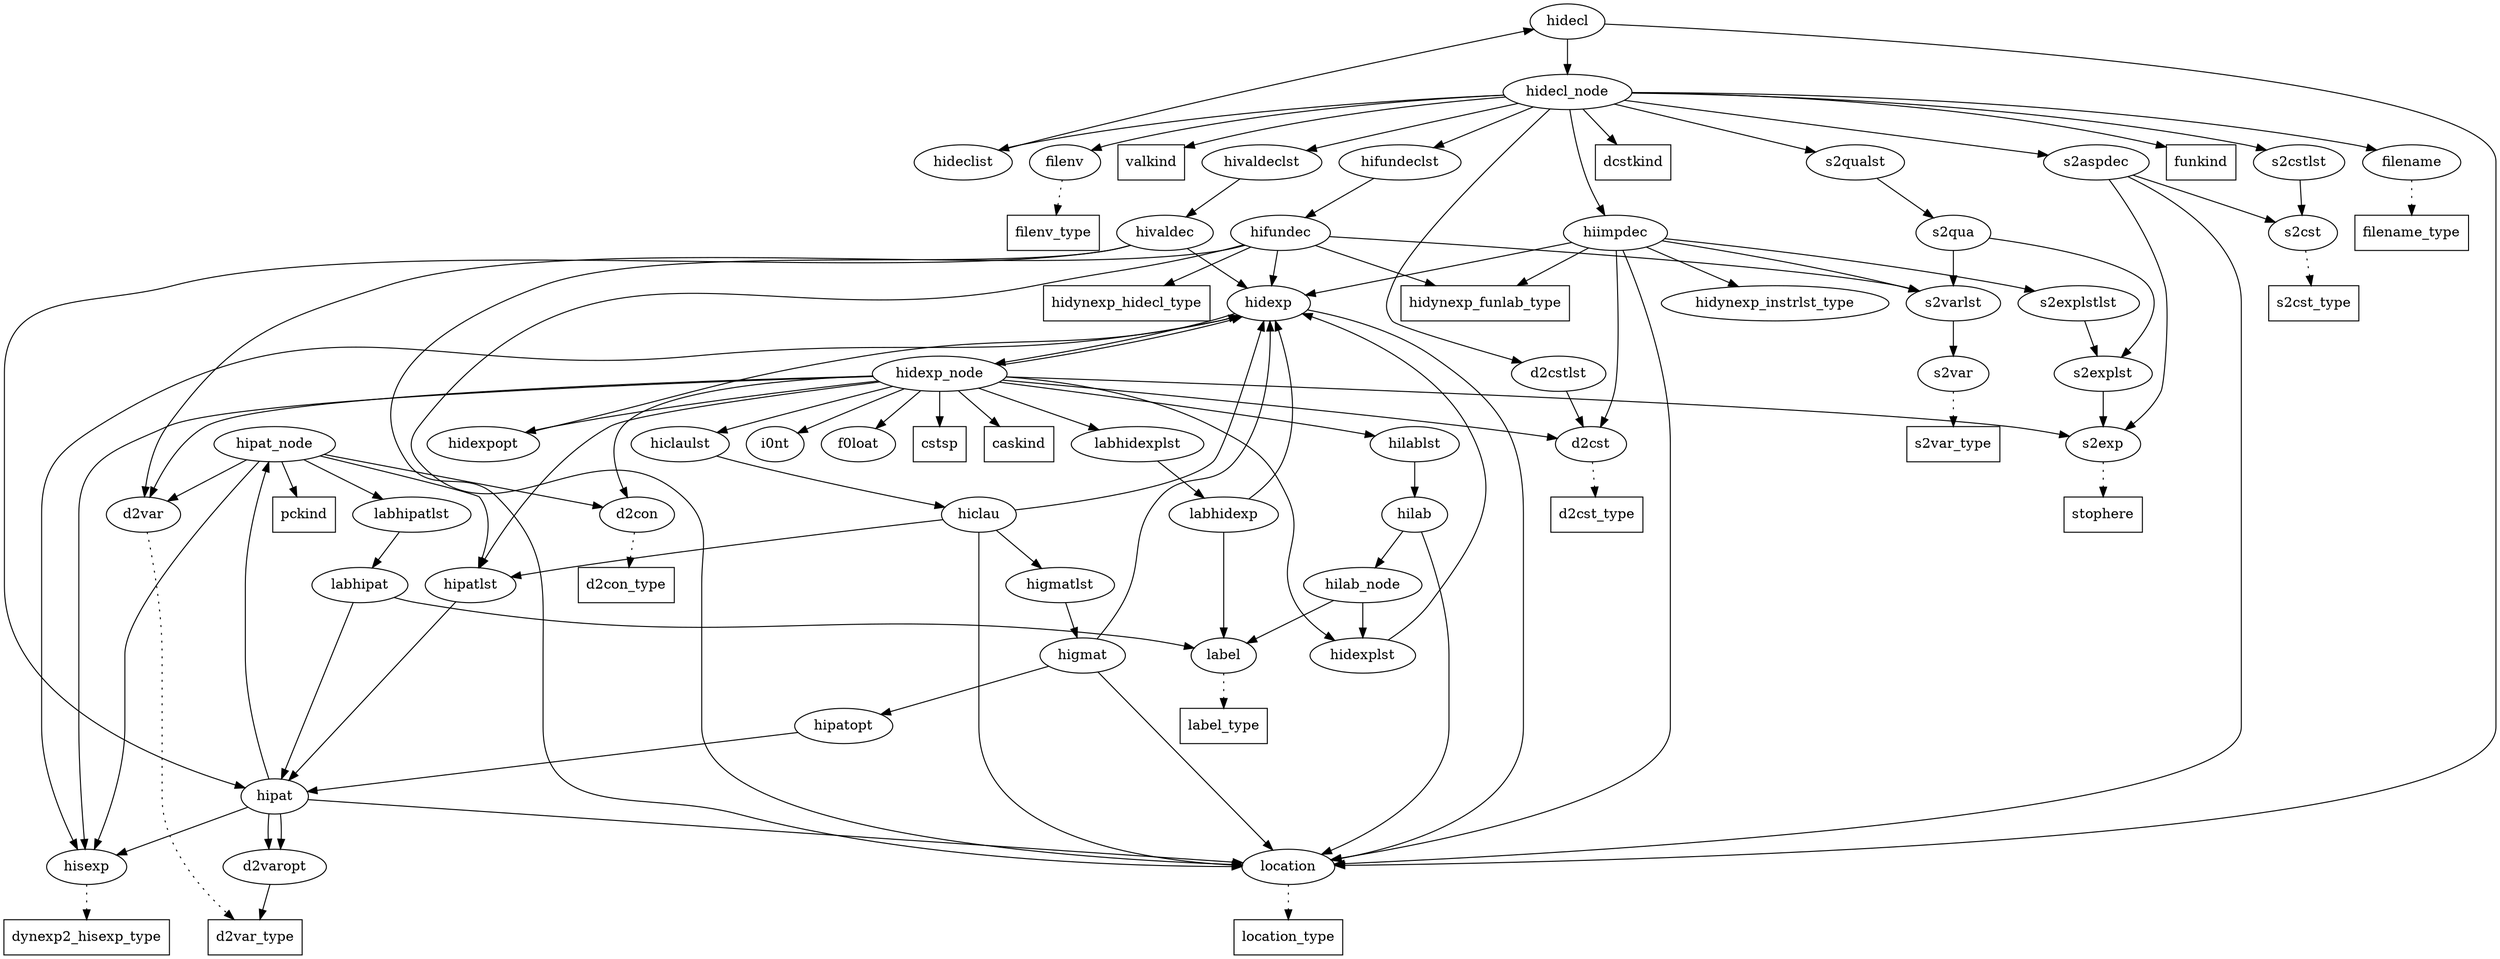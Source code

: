 
digraph G {

hipat_node -> d2var;
d2var -> d2var_type [style=dotted]
d2var_type [shape=box];

hipat_node -> pckind;
pckind [shape=box];
hipat_node -> d2con;
d2con -> d2con_type [style=dotted];
d2con_type [shape=box];
hipat_node -> hisexp;
hipat_node -> labhipatlst;
hipat_node -> hipatlst;
hipatlst -> hipat;
labhipatlst -> labhipat;
labhipat -> label;
labhipat -> hipat;
hipat -> location;
location -> location_type [style=dotted];
location_type [shape=box];
hipat -> hisexp;
hisexp -> dynexp2_hisexp_type [style=dotted];
dynexp2_hisexp_type [shape=box];
hipat -> hipat_node;
hipat -> d2varopt;
d2varopt -> d2var_type;

hidecl_node -> hideclist
hideclist -> hidecl
hidecl -> location
hidecl -> hidecl_node


hidecl_node -> s2aspdec
s2aspdec -> location
s2aspdec -> s2cst
s2aspdec -> s2exp

s2cst -> s2cst_type [style=dotted]
s2cst_type [shape=box]

hidecl_node -> s2cstlst
s2cstlst -> s2cst
hidecl_node -> dcstkind
dcstkind [shape=box]


hidecl_node -> d2cstlst
d2cstlst -> d2cst
d2cst -> d2cst_type [style=dotted]
d2cst_type [shape=box]

hidecl_node -> hiimpdec
hiimpdec -> location
hiimpdec -> d2cst
hiimpdec -> s2varlst
s2varlst -> s2var
s2var -> s2var_type [style=dotted]
s2var_type [shape=box]
hiimpdec -> s2explstlst
s2explstlst -> s2explst
s2explst -> s2exp
s2exp -> stophere [style=dotted]
stophere [shape=box]

hiimpdec -> hidexp
hidexp -> location
hidexp -> hisexp
hidexp -> hidexp_node

hidexp_node -> d2cst
hidexp_node -> d2var
hidexp_node -> i0nt
hidexp_node -> f0loat
hidexp_node -> cstsp
cstsp [shape=box]
hidexp_node -> hidexp
hidexp_node -> hidexplst
hidexplst -> hidexp

hidexp_node -> d2con
hidexp_node -> hisexp
hidexp_node -> s2exp
hidexp_node -> caskind
caskind [shape=box]
hidexp_node -> hiclaulst
hiclaulst -> hiclau
hiclau -> location
hiclau -> hipatlst
hiclau -> higmatlst
higmatlst -> higmat
higmat -> location
higmat -> hidexp
higmat -> hipatopt
hipatopt -> hipat
hipat -> d2varopt
hiclau -> hidexp


hidexp_node -> labhidexplst
labhidexplst -> labhidexp
labhidexp -> label
label -> label_type [style=dotted]
label_type [shape=box]

labhidexp -> hidexp

hidexp_node -> hilablst
hilablst -> hilab
hilab -> location
hilab -> hilab_node
hilab_node -> label
hilab_node -> hidexplst

hidexp_node -> hipatlst
hidexp_node -> hidexpopt
hidexpopt -> hidexp











hiimpdec -> hidynexp_funlab_type
hiimpdec -> hidynexp_instrlst_type

hidecl_node -> funkind
funkind [shape=box]

hidecl_node -> s2qualst
s2qualst -> s2qua
s2qua -> s2varlst
s2qua -> s2explst

hidecl_node -> hifundeclst
hifundeclst -> hifundec
hifundec -> location
hifundec -> d2var
hifundec -> s2varlst
hifundec -> hidexp
hifundec -> hidynexp_hidecl_type
hifundec -> hidynexp_funlab_type
hidynexp_funlab_type [shape=box]
hidynexp_hidecl_type [shape=box]



hidecl_node -> valkind
valkind [shape=box]

hidecl_node -> hivaldeclst
hivaldeclst -> hivaldec
hivaldec -> location
hivaldec -> hipat
hivaldec -> hidexp

hidecl_node -> filename
filename -> filename_type [style=dotted]
filename_type [shape=box]
hidecl_node -> filenv
filenv -> filenv_type [style=dotted]
filenv_type [shape=box]






}

